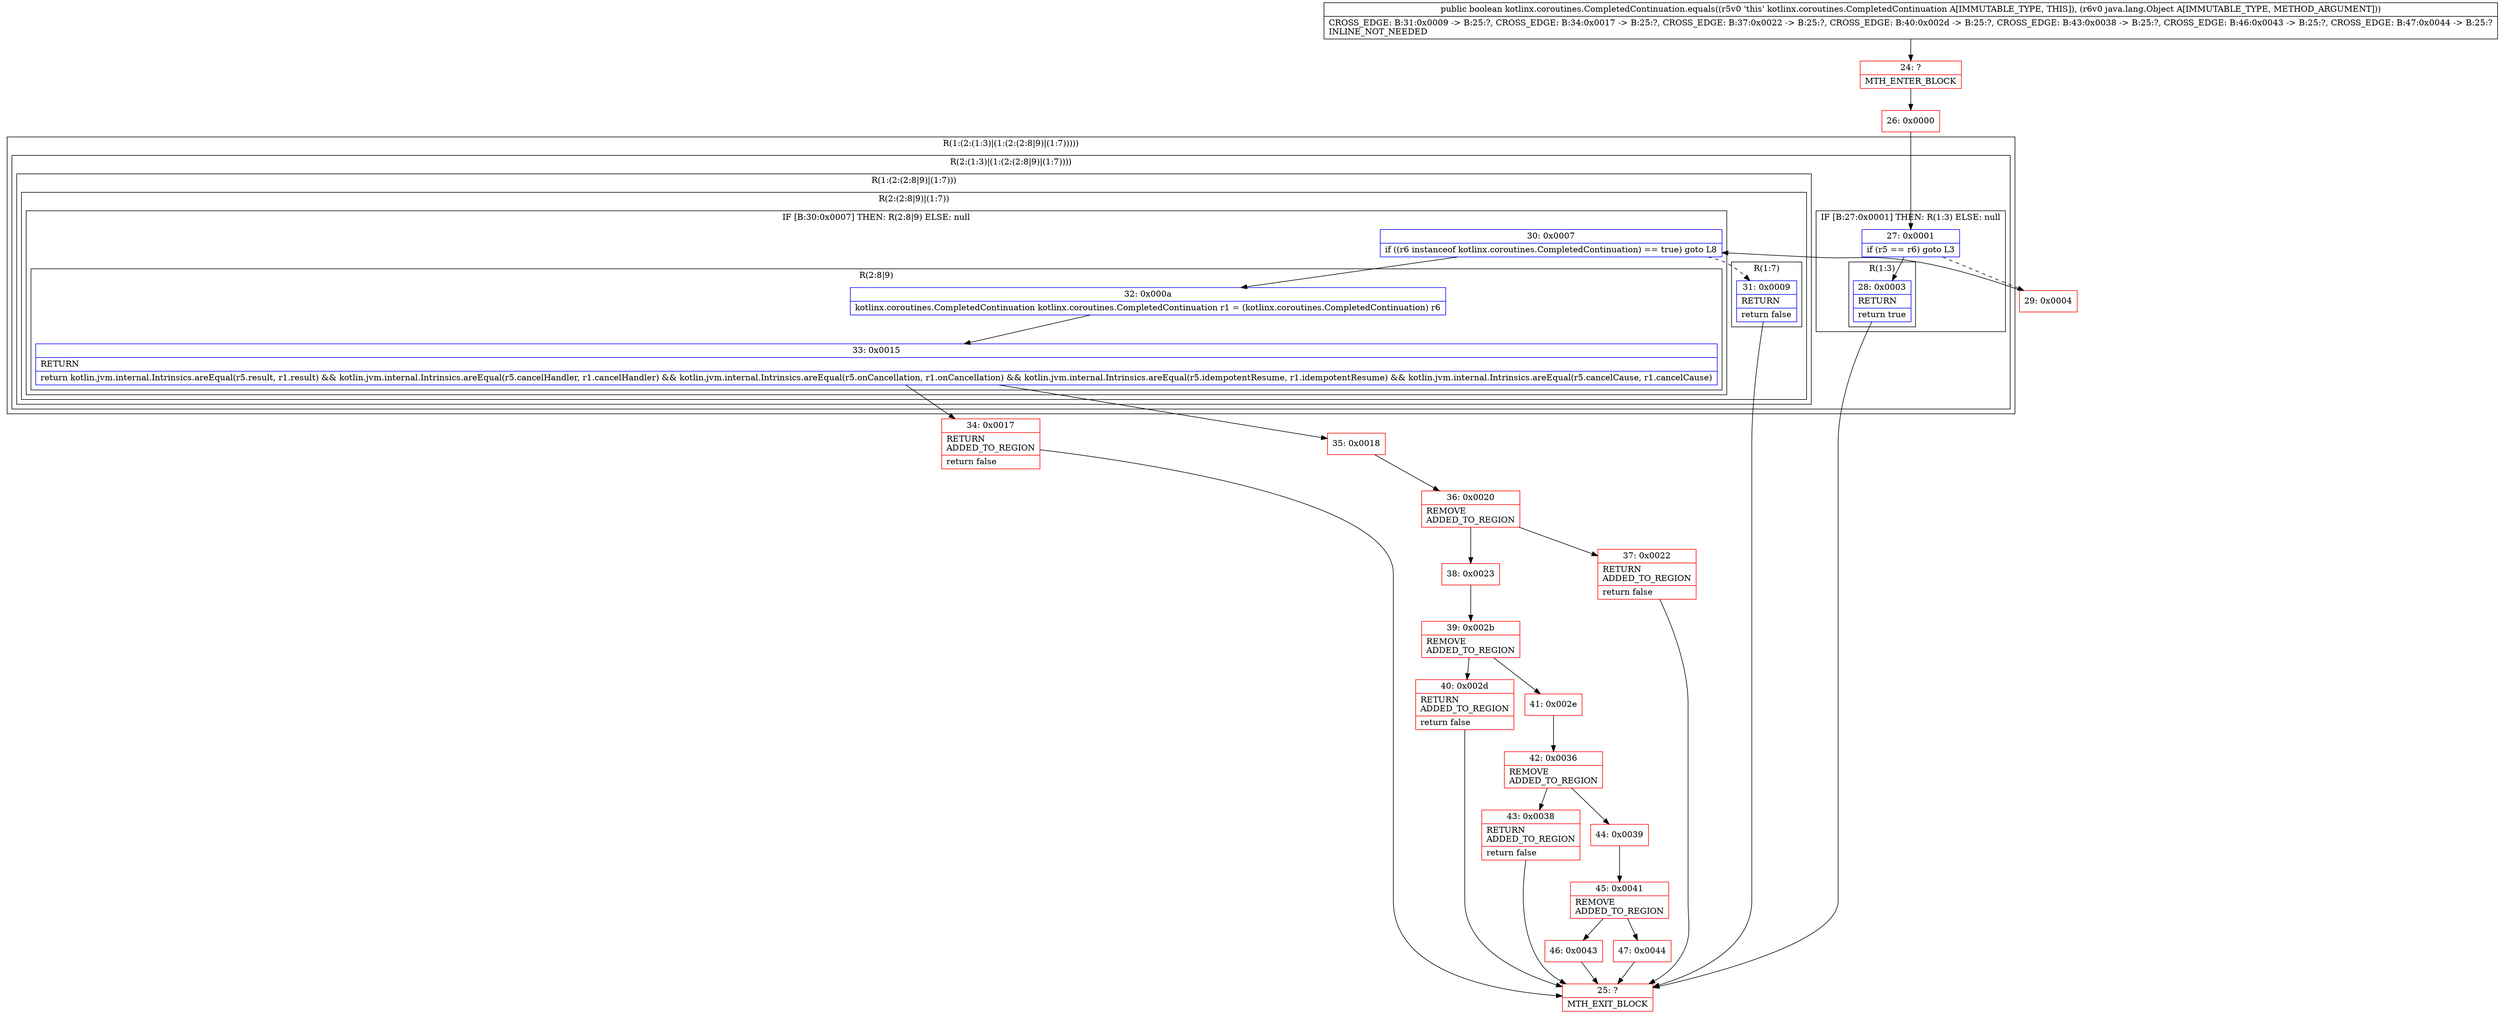 digraph "CFG forkotlinx.coroutines.CompletedContinuation.equals(Ljava\/lang\/Object;)Z" {
subgraph cluster_Region_1725713713 {
label = "R(1:(2:(1:3)|(1:(2:(2:8|9)|(1:7)))))";
node [shape=record,color=blue];
subgraph cluster_Region_239991824 {
label = "R(2:(1:3)|(1:(2:(2:8|9)|(1:7))))";
node [shape=record,color=blue];
subgraph cluster_IfRegion_1363517864 {
label = "IF [B:27:0x0001] THEN: R(1:3) ELSE: null";
node [shape=record,color=blue];
Node_27 [shape=record,label="{27\:\ 0x0001|if (r5 == r6) goto L3\l}"];
subgraph cluster_Region_1408982393 {
label = "R(1:3)";
node [shape=record,color=blue];
Node_28 [shape=record,label="{28\:\ 0x0003|RETURN\l|return true\l}"];
}
}
subgraph cluster_Region_1472866290 {
label = "R(1:(2:(2:8|9)|(1:7)))";
node [shape=record,color=blue];
subgraph cluster_Region_914812007 {
label = "R(2:(2:8|9)|(1:7))";
node [shape=record,color=blue];
subgraph cluster_IfRegion_1244808190 {
label = "IF [B:30:0x0007] THEN: R(2:8|9) ELSE: null";
node [shape=record,color=blue];
Node_30 [shape=record,label="{30\:\ 0x0007|if ((r6 instanceof kotlinx.coroutines.CompletedContinuation) == true) goto L8\l}"];
subgraph cluster_Region_1375509226 {
label = "R(2:8|9)";
node [shape=record,color=blue];
Node_32 [shape=record,label="{32\:\ 0x000a|kotlinx.coroutines.CompletedContinuation kotlinx.coroutines.CompletedContinuation r1 = (kotlinx.coroutines.CompletedContinuation) r6\l}"];
Node_33 [shape=record,label="{33\:\ 0x0015|RETURN\l|return kotlin.jvm.internal.Intrinsics.areEqual(r5.result, r1.result) && kotlin.jvm.internal.Intrinsics.areEqual(r5.cancelHandler, r1.cancelHandler) && kotlin.jvm.internal.Intrinsics.areEqual(r5.onCancellation, r1.onCancellation) && kotlin.jvm.internal.Intrinsics.areEqual(r5.idempotentResume, r1.idempotentResume) && kotlin.jvm.internal.Intrinsics.areEqual(r5.cancelCause, r1.cancelCause)\l}"];
}
}
subgraph cluster_Region_1135337300 {
label = "R(1:7)";
node [shape=record,color=blue];
Node_31 [shape=record,label="{31\:\ 0x0009|RETURN\l|return false\l}"];
}
}
}
}
}
Node_24 [shape=record,color=red,label="{24\:\ ?|MTH_ENTER_BLOCK\l}"];
Node_26 [shape=record,color=red,label="{26\:\ 0x0000}"];
Node_25 [shape=record,color=red,label="{25\:\ ?|MTH_EXIT_BLOCK\l}"];
Node_29 [shape=record,color=red,label="{29\:\ 0x0004}"];
Node_34 [shape=record,color=red,label="{34\:\ 0x0017|RETURN\lADDED_TO_REGION\l|return false\l}"];
Node_35 [shape=record,color=red,label="{35\:\ 0x0018}"];
Node_36 [shape=record,color=red,label="{36\:\ 0x0020|REMOVE\lADDED_TO_REGION\l}"];
Node_37 [shape=record,color=red,label="{37\:\ 0x0022|RETURN\lADDED_TO_REGION\l|return false\l}"];
Node_38 [shape=record,color=red,label="{38\:\ 0x0023}"];
Node_39 [shape=record,color=red,label="{39\:\ 0x002b|REMOVE\lADDED_TO_REGION\l}"];
Node_40 [shape=record,color=red,label="{40\:\ 0x002d|RETURN\lADDED_TO_REGION\l|return false\l}"];
Node_41 [shape=record,color=red,label="{41\:\ 0x002e}"];
Node_42 [shape=record,color=red,label="{42\:\ 0x0036|REMOVE\lADDED_TO_REGION\l}"];
Node_43 [shape=record,color=red,label="{43\:\ 0x0038|RETURN\lADDED_TO_REGION\l|return false\l}"];
Node_44 [shape=record,color=red,label="{44\:\ 0x0039}"];
Node_45 [shape=record,color=red,label="{45\:\ 0x0041|REMOVE\lADDED_TO_REGION\l}"];
Node_46 [shape=record,color=red,label="{46\:\ 0x0043}"];
Node_47 [shape=record,color=red,label="{47\:\ 0x0044}"];
MethodNode[shape=record,label="{public boolean kotlinx.coroutines.CompletedContinuation.equals((r5v0 'this' kotlinx.coroutines.CompletedContinuation A[IMMUTABLE_TYPE, THIS]), (r6v0 java.lang.Object A[IMMUTABLE_TYPE, METHOD_ARGUMENT]))  | CROSS_EDGE: B:31:0x0009 \-\> B:25:?, CROSS_EDGE: B:34:0x0017 \-\> B:25:?, CROSS_EDGE: B:37:0x0022 \-\> B:25:?, CROSS_EDGE: B:40:0x002d \-\> B:25:?, CROSS_EDGE: B:43:0x0038 \-\> B:25:?, CROSS_EDGE: B:46:0x0043 \-\> B:25:?, CROSS_EDGE: B:47:0x0044 \-\> B:25:?\lINLINE_NOT_NEEDED\l}"];
MethodNode -> Node_24;Node_27 -> Node_28;
Node_27 -> Node_29[style=dashed];
Node_28 -> Node_25;
Node_30 -> Node_31[style=dashed];
Node_30 -> Node_32;
Node_32 -> Node_33;
Node_33 -> Node_34;
Node_33 -> Node_35;
Node_31 -> Node_25;
Node_24 -> Node_26;
Node_26 -> Node_27;
Node_29 -> Node_30;
Node_34 -> Node_25;
Node_35 -> Node_36;
Node_36 -> Node_37;
Node_36 -> Node_38;
Node_37 -> Node_25;
Node_38 -> Node_39;
Node_39 -> Node_40;
Node_39 -> Node_41;
Node_40 -> Node_25;
Node_41 -> Node_42;
Node_42 -> Node_43;
Node_42 -> Node_44;
Node_43 -> Node_25;
Node_44 -> Node_45;
Node_45 -> Node_46;
Node_45 -> Node_47;
Node_46 -> Node_25;
Node_47 -> Node_25;
}

